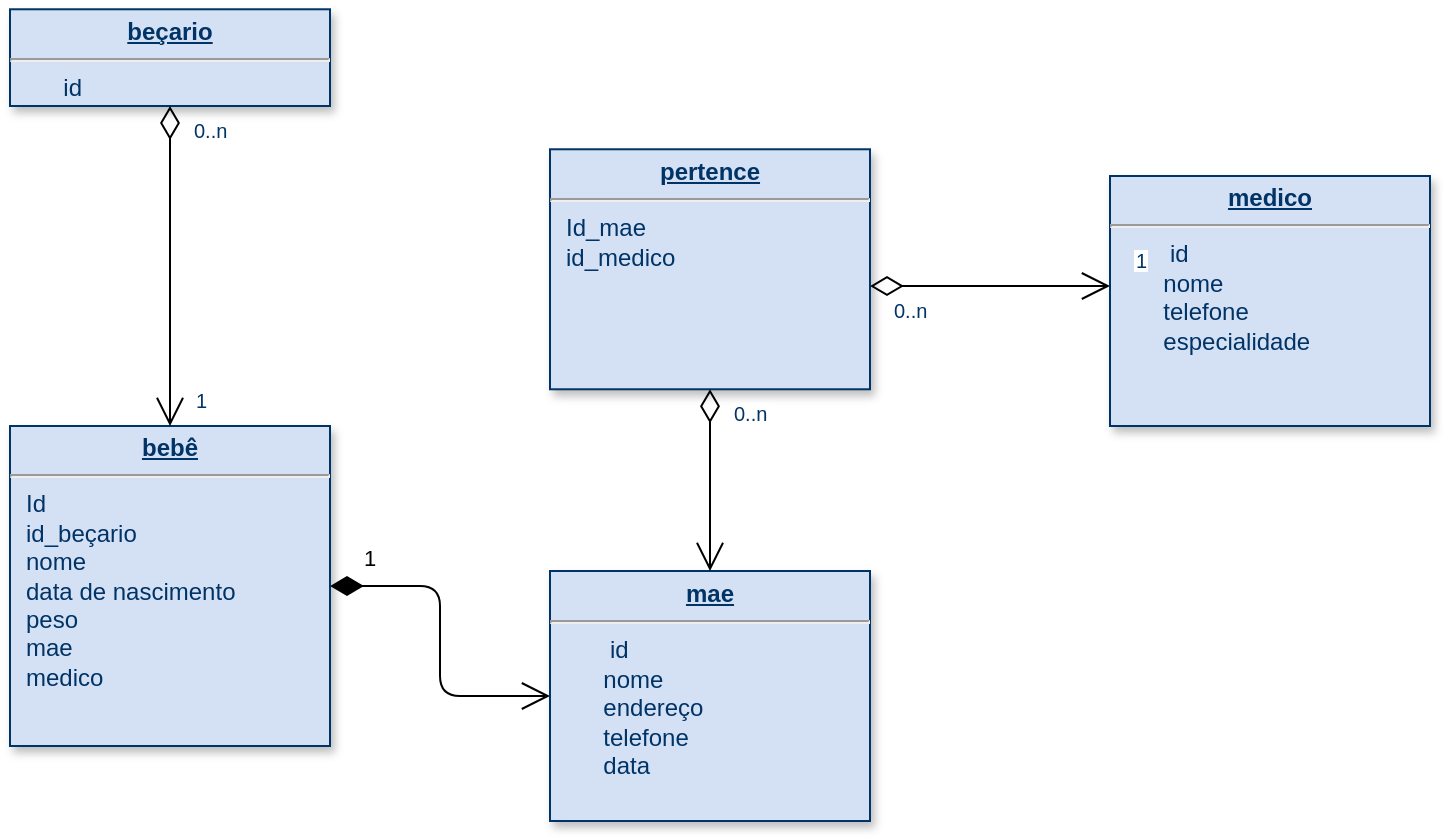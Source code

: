 <mxfile version="21.6.9" type="github">
  <diagram name="Page-1" id="efa7a0a1-bf9b-a30e-e6df-94a7791c09e9">
    <mxGraphModel dx="1674" dy="767" grid="1" gridSize="10" guides="1" tooltips="1" connect="1" arrows="1" fold="1" page="1" pageScale="1" pageWidth="826" pageHeight="1169" background="none" math="0" shadow="0">
      <root>
        <mxCell id="0" />
        <mxCell id="1" parent="0" />
        <mxCell id="19" value="&lt;p style=&quot;margin: 0px; margin-top: 4px; text-align: center; text-decoration: underline;&quot;&gt;&lt;strong&gt;pertence&lt;/strong&gt;&lt;br&gt;&lt;/p&gt;&lt;hr&gt;&lt;p style=&quot;margin: 0px; margin-left: 8px;&quot;&gt;Id_mae&lt;/p&gt;&lt;p style=&quot;margin: 0px; margin-left: 8px;&quot;&gt;id_medico&lt;br&gt;&lt;/p&gt;" style="verticalAlign=top;align=left;overflow=fill;fontSize=12;fontFamily=Helvetica;html=1;strokeColor=#003366;shadow=1;fillColor=#D4E1F5;fontColor=#003366" parent="1" vertex="1">
          <mxGeometry x="310.0" y="91.64" width="160" height="120" as="geometry" />
        </mxCell>
        <mxCell id="20" value="&lt;p style=&quot;margin: 0px; margin-top: 4px; text-align: center; text-decoration: underline;&quot;&gt;&lt;strong&gt;mae&lt;br&gt;&lt;/strong&gt;&lt;/p&gt;&lt;hr&gt;&lt;div&gt;&lt;span style=&quot;white-space: pre;&quot;&gt;&#x9;&lt;/span&gt; id&lt;/div&gt;&lt;div&gt;&lt;span style=&quot;white-space: pre;&quot;&gt;&#x9;&lt;/span&gt;nome&lt;/div&gt;&lt;div&gt;&lt;span style=&quot;white-space: pre;&quot;&gt;&#x9;&lt;/span&gt;endereço&lt;/div&gt;&lt;div&gt;&lt;span style=&quot;white-space: pre;&quot;&gt;&#x9;&lt;/span&gt;telefone&lt;/div&gt;&lt;div&gt;&lt;span style=&quot;white-space: pre;&quot;&gt;&#x9;&lt;/span&gt;data&lt;br&gt;&lt;/div&gt;" style="verticalAlign=top;align=left;overflow=fill;fontSize=12;fontFamily=Helvetica;html=1;strokeColor=#003366;shadow=1;fillColor=#D4E1F5;fontColor=#003366" parent="1" vertex="1">
          <mxGeometry x="310.0" y="302.5" width="160" height="125" as="geometry" />
        </mxCell>
        <mxCell id="21" value="&lt;p style=&quot;margin: 0px; margin-top: 4px; text-align: center; text-decoration: underline;&quot;&gt;&lt;strong&gt;bebê&lt;br&gt;&lt;/strong&gt;&lt;/p&gt;&lt;hr&gt;&lt;p style=&quot;margin: 0px; margin-left: 8px;&quot;&gt;Id&lt;/p&gt;&lt;p style=&quot;margin: 0px; margin-left: 8px;&quot;&gt;id_beçario&lt;/p&gt;&lt;p style=&quot;margin: 0px; margin-left: 8px;&quot;&gt;nome&lt;/p&gt;&lt;p style=&quot;margin: 0px; margin-left: 8px;&quot;&gt;data de nascimento&lt;/p&gt;&lt;p style=&quot;margin: 0px; margin-left: 8px;&quot;&gt;peso&lt;/p&gt;&lt;p style=&quot;margin: 0px; margin-left: 8px;&quot;&gt;mae &lt;br&gt;&lt;/p&gt;&lt;p style=&quot;margin: 0px; margin-left: 8px;&quot;&gt;medico&lt;br&gt;&lt;/p&gt;" style="verticalAlign=top;align=left;overflow=fill;fontSize=12;fontFamily=Helvetica;html=1;strokeColor=#003366;shadow=1;fillColor=#D4E1F5;fontColor=#003366" parent="1" vertex="1">
          <mxGeometry x="40.0" y="230.0" width="160" height="160" as="geometry" />
        </mxCell>
        <mxCell id="25" value="&lt;p style=&quot;margin: 0px; margin-top: 4px; text-align: center; text-decoration: underline;&quot;&gt;&lt;strong&gt;beçario&lt;/strong&gt;&lt;br&gt;&lt;/p&gt;&lt;hr&gt;&lt;span style=&quot;white-space: pre;&quot;&gt;&#x9;&lt;/span&gt;id" style="verticalAlign=top;align=left;overflow=fill;fontSize=12;fontFamily=Helvetica;html=1;strokeColor=#003366;shadow=1;fillColor=#D4E1F5;fontColor=#003366" parent="1" vertex="1">
          <mxGeometry x="40" y="21.64" width="160" height="48.36" as="geometry" />
        </mxCell>
        <mxCell id="36" value="" style="endArrow=open;endSize=12;startArrow=diamondThin;startSize=14;startFill=0;edgeStyle=orthogonalEdgeStyle;" parent="1" source="19" target="20" edge="1">
          <mxGeometry y="160" as="geometry">
            <mxPoint y="160" as="sourcePoint" />
            <mxPoint x="160" y="160" as="targetPoint" />
          </mxGeometry>
        </mxCell>
        <mxCell id="37" value="0..n" style="resizable=0;align=left;verticalAlign=top;labelBackgroundColor=#ffffff;fontSize=10;strokeColor=#003366;shadow=1;fillColor=#D4E1F5;fontColor=#003366" parent="36" connectable="0" vertex="1">
          <mxGeometry x="-1" relative="1" as="geometry">
            <mxPoint x="10" as="offset" />
          </mxGeometry>
        </mxCell>
        <mxCell id="90" value="" style="endArrow=open;endSize=12;startArrow=diamondThin;startSize=14;startFill=0;edgeStyle=orthogonalEdgeStyle" parent="1" source="25" target="21" edge="1">
          <mxGeometry x="620" y="340" as="geometry">
            <mxPoint x="620" y="340" as="sourcePoint" />
            <mxPoint x="780" y="340" as="targetPoint" />
          </mxGeometry>
        </mxCell>
        <mxCell id="91" value="0..n" style="resizable=0;align=left;verticalAlign=top;labelBackgroundColor=#ffffff;fontSize=10;strokeColor=#003366;shadow=1;fillColor=#D4E1F5;fontColor=#003366" parent="90" connectable="0" vertex="1">
          <mxGeometry x="-1" relative="1" as="geometry">
            <mxPoint x="10" as="offset" />
          </mxGeometry>
        </mxCell>
        <mxCell id="92" value="1" style="resizable=0;align=right;verticalAlign=top;labelBackgroundColor=#ffffff;fontSize=10;strokeColor=#003366;shadow=1;fillColor=#D4E1F5;fontColor=#003366" parent="90" connectable="0" vertex="1">
          <mxGeometry x="1" relative="1" as="geometry">
            <mxPoint x="20" y="-25.0" as="offset" />
          </mxGeometry>
        </mxCell>
        <mxCell id="103" value="1" style="endArrow=open;endSize=12;startArrow=diamondThin;startSize=14;startFill=1;edgeStyle=orthogonalEdgeStyle;align=left;verticalAlign=bottom;" parent="1" source="21" target="20" edge="1">
          <mxGeometry x="-0.818" y="5.0" relative="1" as="geometry">
            <mxPoint x="80" y="510" as="sourcePoint" />
            <mxPoint x="240" y="510" as="targetPoint" />
            <mxPoint as="offset" />
          </mxGeometry>
        </mxCell>
        <mxCell id="rT-bJr9AOk6Npx20yt-i-117" value="&lt;p style=&quot;margin: 0px; margin-top: 4px; text-align: center; text-decoration: underline;&quot;&gt;&lt;strong&gt;medico&lt;br&gt;&lt;/strong&gt;&lt;/p&gt;&lt;hr&gt;&lt;div&gt;&lt;span style=&quot;white-space: pre;&quot;&gt;&#x9;&lt;/span&gt; id&lt;/div&gt;&lt;div&gt;&lt;span style=&quot;white-space: pre;&quot;&gt;&#x9;&lt;/span&gt;nome&lt;/div&gt;&lt;div&gt;&lt;span style=&quot;white-space: pre;&quot;&gt;&#x9;&lt;/span&gt;telefone&lt;/div&gt;&lt;div&gt;&lt;span style=&quot;white-space: pre;&quot;&gt;&#x9;&lt;/span&gt;especialidade&lt;br&gt;&lt;/div&gt;" style="verticalAlign=top;align=left;overflow=fill;fontSize=12;fontFamily=Helvetica;html=1;strokeColor=#003366;shadow=1;fillColor=#D4E1F5;fontColor=#003366" vertex="1" parent="1">
          <mxGeometry x="590" y="105.0" width="160" height="125" as="geometry" />
        </mxCell>
        <mxCell id="rT-bJr9AOk6Npx20yt-i-121" value="" style="endArrow=open;endSize=12;startArrow=diamondThin;startSize=14;startFill=0;edgeStyle=orthogonalEdgeStyle;exitX=1;exitY=0.57;exitDx=0;exitDy=0;exitPerimeter=0;entryX=0;entryY=0.44;entryDx=0;entryDy=0;entryPerimeter=0;" edge="1" parent="1" source="19" target="rT-bJr9AOk6Npx20yt-i-117">
          <mxGeometry x="620" y="340" as="geometry">
            <mxPoint x="560" y="210" as="sourcePoint" />
            <mxPoint x="560" y="370" as="targetPoint" />
          </mxGeometry>
        </mxCell>
        <mxCell id="rT-bJr9AOk6Npx20yt-i-122" value="0..n" style="resizable=0;align=left;verticalAlign=top;labelBackgroundColor=#ffffff;fontSize=10;strokeColor=#003366;shadow=1;fillColor=#D4E1F5;fontColor=#003366" connectable="0" vertex="1" parent="rT-bJr9AOk6Npx20yt-i-121">
          <mxGeometry x="-1" relative="1" as="geometry">
            <mxPoint x="10" as="offset" />
          </mxGeometry>
        </mxCell>
        <mxCell id="rT-bJr9AOk6Npx20yt-i-123" value="1" style="resizable=0;align=right;verticalAlign=top;labelBackgroundColor=#ffffff;fontSize=10;strokeColor=#003366;shadow=1;fillColor=#D4E1F5;fontColor=#003366" connectable="0" vertex="1" parent="rT-bJr9AOk6Npx20yt-i-121">
          <mxGeometry x="1" relative="1" as="geometry">
            <mxPoint x="20" y="-25.0" as="offset" />
          </mxGeometry>
        </mxCell>
      </root>
    </mxGraphModel>
  </diagram>
</mxfile>
